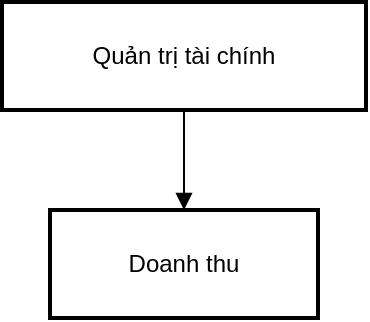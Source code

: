 <mxfile version="26.0.16">
  <diagram name="Trang-1" id="Lm0A06srtPuTrAnA2U3A">
    <mxGraphModel>
      <root>
        <mxCell id="0" />
        <mxCell id="1" parent="0" />
        <mxCell id="2" value="Quản trị tài chính" style="whiteSpace=wrap;strokeWidth=2;" vertex="1" parent="1">
          <mxGeometry x="8" y="8" width="182" height="54" as="geometry" />
        </mxCell>
        <mxCell id="3" value="Doanh thu" style="whiteSpace=wrap;strokeWidth=2;" vertex="1" parent="1">
          <mxGeometry x="32" y="112" width="134" height="54" as="geometry" />
        </mxCell>
        <mxCell id="4" value="" style="curved=1;startArrow=none;endArrow=block;exitX=0.5;exitY=1;entryX=0.5;entryY=0;" edge="1" parent="1" source="2" target="3">
          <mxGeometry relative="1" as="geometry">
            <Array as="points" />
          </mxGeometry>
        </mxCell>
      </root>
    </mxGraphModel>
  </diagram>
</mxfile>
